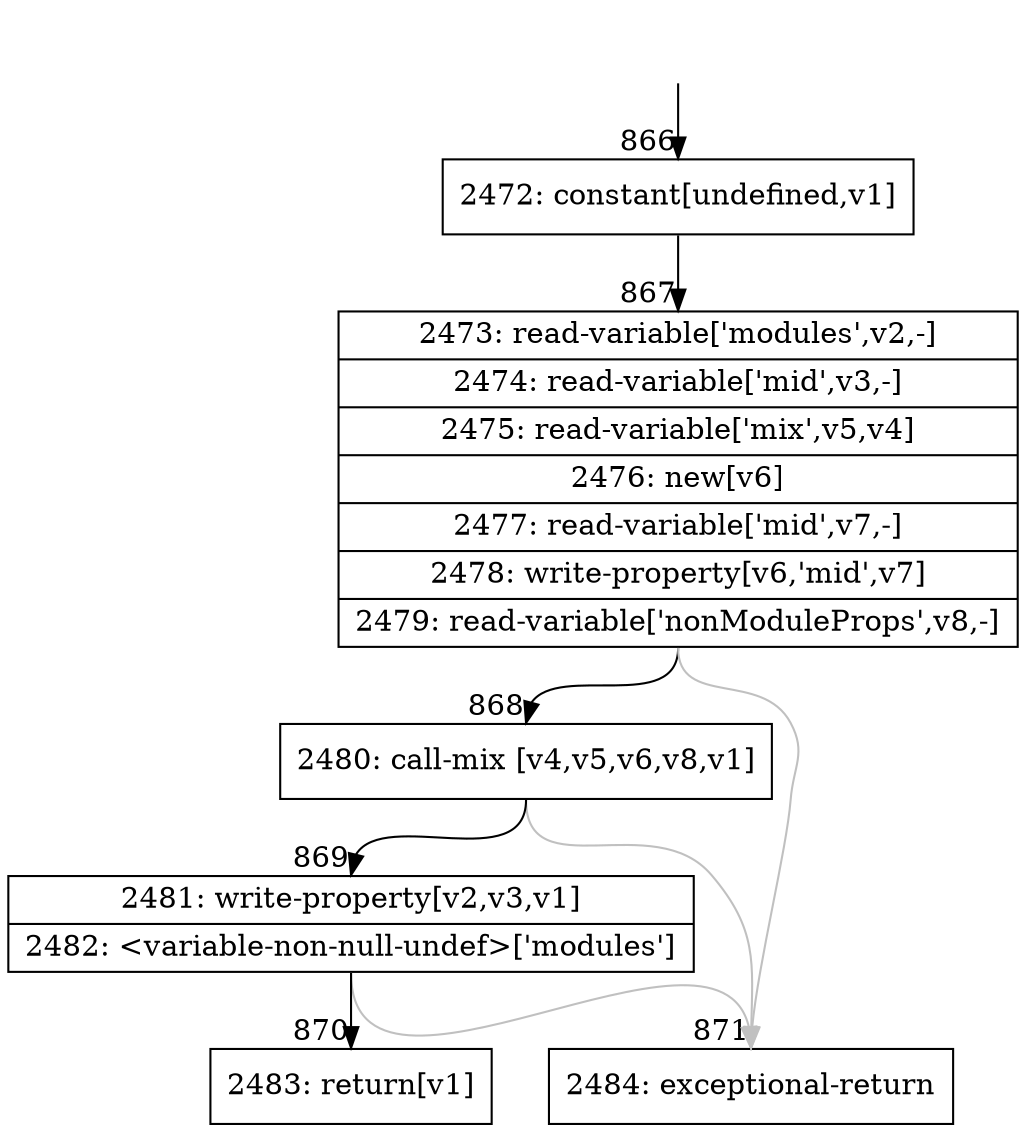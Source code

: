 digraph {
rankdir="TD"
BB_entry65[shape=none,label=""];
BB_entry65 -> BB866 [tailport=s, headport=n, headlabel="    866"]
BB866 [shape=record label="{2472: constant[undefined,v1]}" ] 
BB866 -> BB867 [tailport=s, headport=n, headlabel="      867"]
BB867 [shape=record label="{2473: read-variable['modules',v2,-]|2474: read-variable['mid',v3,-]|2475: read-variable['mix',v5,v4]|2476: new[v6]|2477: read-variable['mid',v7,-]|2478: write-property[v6,'mid',v7]|2479: read-variable['nonModuleProps',v8,-]}" ] 
BB867 -> BB868 [tailport=s, headport=n, headlabel="      868"]
BB867 -> BB871 [tailport=s, headport=n, color=gray, headlabel="      871"]
BB868 [shape=record label="{2480: call-mix [v4,v5,v6,v8,v1]}" ] 
BB868 -> BB869 [tailport=s, headport=n, headlabel="      869"]
BB868 -> BB871 [tailport=s, headport=n, color=gray]
BB869 [shape=record label="{2481: write-property[v2,v3,v1]|2482: \<variable-non-null-undef\>['modules']}" ] 
BB869 -> BB870 [tailport=s, headport=n, headlabel="      870"]
BB869 -> BB871 [tailport=s, headport=n, color=gray]
BB870 [shape=record label="{2483: return[v1]}" ] 
BB871 [shape=record label="{2484: exceptional-return}" ] 
//#$~ 1128
}
